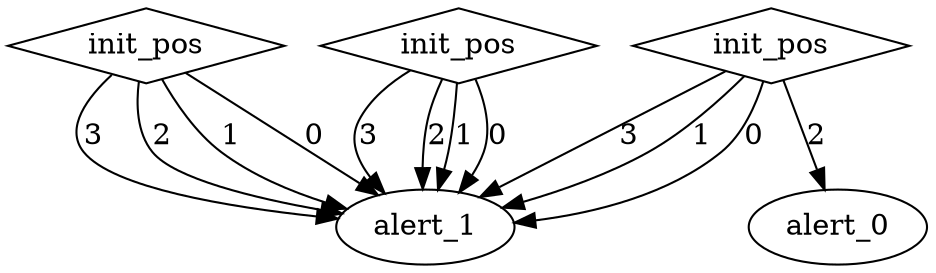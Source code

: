 digraph {
node [label=alert_1,style=""] alert_1
node [label=alert_1,style=""] alert_1
node [label=alert_1,style=""] alert_1
node [label=alert_1,style=""] alert_1
node [label=alert_1,style=""] alert_1
node [label=alert_1,style=""] alert_1
node [label=alert_1,style=""] alert_1
node [label=alert_1,style=""] alert_1
node [label=alert_1,style=""] alert_1
node [label=alert_0,style=""] alert_0
node [label=alert_1,style=""] alert_1
node [label=alert_1,style=""] alert_1
node [label=init_pos,shape="diamond",style=""] 2
node [label=init_pos,shape="diamond",style=""] 1
node [label=init_pos,shape="diamond",style=""] 0

2 -> alert_1 [label="3"]
2 -> alert_1 [label="2"]
2 -> alert_1 [label="1"]
2 -> alert_1 [label="0"]
1 -> alert_1 [label="3"]
1 -> alert_1 [label="2"]
1 -> alert_1 [label="1"]
1 -> alert_1 [label="0"]
0 -> alert_1 [label="3"]
0 -> alert_0 [label="2"]
0 -> alert_1 [label="1"]
0 -> alert_1 [label="0"]
}